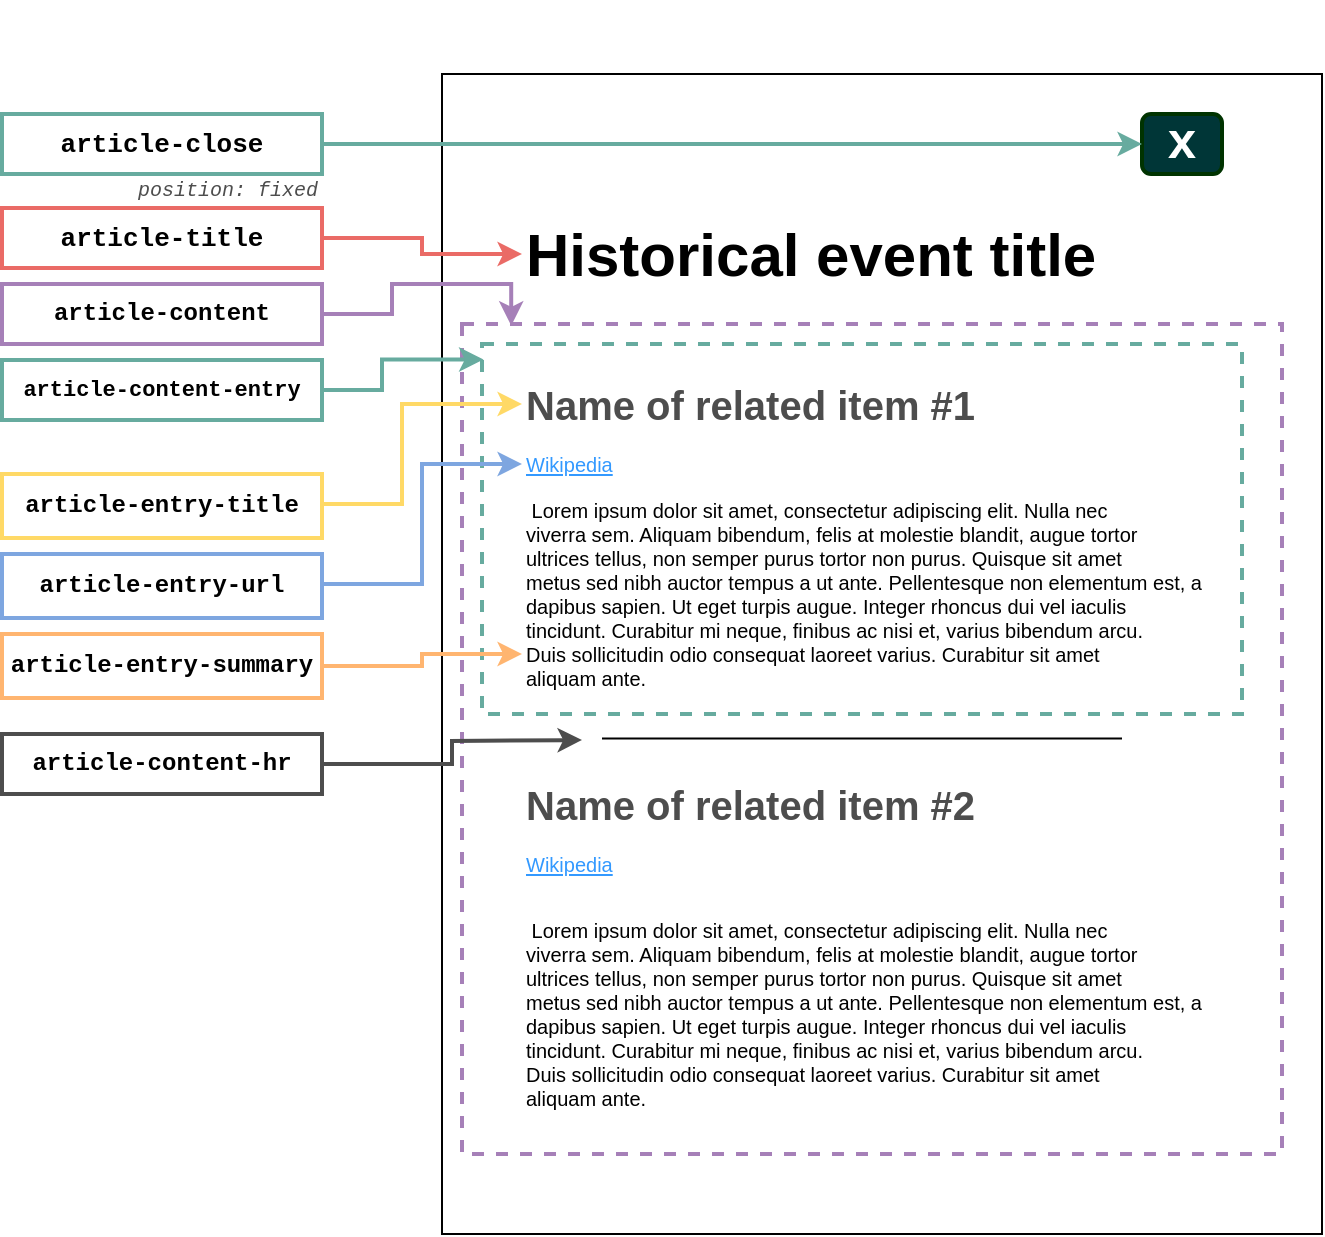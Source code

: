 <mxfile version="20.7.4" type="device"><diagram id="cx5IsyrEgTd8NbVr_563" name="Page-1"><mxGraphModel dx="819" dy="518" grid="1" gridSize="10" guides="1" tooltips="1" connect="1" arrows="1" fold="1" page="0" pageScale="1" pageWidth="1169" pageHeight="827" math="0" shadow="0"><root><mxCell id="0"/><mxCell id="1" parent="0"/><mxCell id="9VB_Rrtq9puaM1ut9iq1-1" value="" style="rounded=0;whiteSpace=wrap;html=1;strokeColor=default;fontSize=10;fontColor=#003637;fillColor=#FFFFFF;movable=1;resizable=1;rotatable=1;deletable=1;editable=1;connectable=1;" parent="1" vertex="1"><mxGeometry x="350" y="70" width="440" height="580" as="geometry"/></mxCell><mxCell id="3uGTTN6yQyKokTEQQuwo-12" value="" style="rounded=0;whiteSpace=wrap;html=1;fontSize=11;fontColor=#4D4D4D;fillColor=none;dashed=1;strokeColor=#A680B8;strokeWidth=2;" parent="1" vertex="1"><mxGeometry x="360" y="195" width="410" height="415" as="geometry"/></mxCell><mxCell id="r-pO9bo20OL7SsjBptM9-2" value="" style="rounded=0;whiteSpace=wrap;html=1;fontSize=11;fontColor=#4D4D4D;fillColor=none;dashed=1;strokeColor=#67AB9F;strokeWidth=2;" vertex="1" parent="1"><mxGeometry x="370" y="205" width="380" height="185" as="geometry"/></mxCell><mxCell id="9VB_Rrtq9puaM1ut9iq1-2" value="&lt;b&gt;&lt;font color=&quot;#000000&quot; style=&quot;font-size: 30px;&quot;&gt;Historical event title&lt;/font&gt;&lt;/b&gt;" style="text;html=1;strokeColor=none;fillColor=none;align=left;verticalAlign=middle;whiteSpace=wrap;rounded=0;fontSize=10;fontColor=#003637;" parent="1" vertex="1"><mxGeometry x="390" y="130" width="360" height="60" as="geometry"/></mxCell><mxCell id="9VB_Rrtq9puaM1ut9iq1-4" value="&lt;p&gt;&lt;/p&gt;&lt;div style=&quot;text-align: justify;&quot;&gt;&lt;span style=&quot;background-color: initial;&quot;&gt;&amp;nbsp;Lorem ipsum dolor sit amet, consectetur adipiscing elit. Nulla nec&lt;/span&gt;&lt;/div&gt;&lt;div style=&quot;text-align: justify;&quot;&gt;&lt;span style=&quot;background-color: initial;&quot;&gt;viverra sem. Aliquam bibendum, felis at molestie blandit, augue tortor&lt;/span&gt;&lt;/div&gt;&lt;div style=&quot;text-align: justify;&quot;&gt;&lt;span style=&quot;background-color: initial;&quot;&gt;ultrices tellus, non semper purus tortor non purus. Quisque sit amet&lt;/span&gt;&lt;/div&gt;&lt;div style=&quot;text-align: justify;&quot;&gt;&lt;span style=&quot;background-color: initial;&quot;&gt;metus sed nibh auctor tempus a ut ante. Pellentesque non elementum est, a&lt;/span&gt;&lt;/div&gt;&lt;div style=&quot;text-align: justify;&quot;&gt;&lt;span style=&quot;background-color: initial;&quot;&gt;dapibus sapien. Ut eget turpis augue. Integer rhoncus dui vel iaculis&lt;/span&gt;&lt;/div&gt;&lt;div style=&quot;text-align: justify;&quot;&gt;&lt;span style=&quot;background-color: initial;&quot;&gt;tincidunt. Curabitur mi neque, finibus ac nisi et, varius bibendum arcu.&lt;/span&gt;&lt;/div&gt;&lt;div style=&quot;text-align: justify;&quot;&gt;&lt;span style=&quot;background-color: initial;&quot;&gt;Duis sollicitudin odio consequat laoreet varius. Curabitur sit amet&lt;/span&gt;&lt;/div&gt;&lt;div style=&quot;text-align: justify;&quot;&gt;&lt;span style=&quot;background-color: initial;&quot;&gt;aliquam ante.&lt;/span&gt;&lt;/div&gt;&lt;p&gt;&lt;/p&gt;" style="text;html=1;strokeColor=none;fillColor=none;align=left;verticalAlign=middle;whiteSpace=wrap;rounded=0;fontSize=10;fontColor=#000000;" parent="1" vertex="1"><mxGeometry x="390" y="270" width="340" height="120" as="geometry"/></mxCell><mxCell id="9VB_Rrtq9puaM1ut9iq1-6" style="edgeStyle=orthogonalEdgeStyle;rounded=0;orthogonalLoop=1;jettySize=auto;html=1;entryX=0;entryY=0.5;entryDx=0;entryDy=0;strokeColor=#EA6B66;fontSize=10;fontColor=#000000;strokeWidth=2;" parent="1" source="9VB_Rrtq9puaM1ut9iq1-5" target="9VB_Rrtq9puaM1ut9iq1-2" edge="1"><mxGeometry relative="1" as="geometry"/></mxCell><mxCell id="9VB_Rrtq9puaM1ut9iq1-5" value="&lt;b&gt;&lt;font style=&quot;font-size: 13px;&quot; face=&quot;Courier New&quot;&gt;article-title&lt;/font&gt;&lt;/b&gt;" style="rounded=0;whiteSpace=wrap;html=1;strokeColor=#EA6B66;fontSize=10;fontColor=#000000;fillColor=#FFFFFF;strokeWidth=2;align=center;" parent="1" vertex="1"><mxGeometry x="130" y="137" width="160" height="30" as="geometry"/></mxCell><mxCell id="9VB_Rrtq9puaM1ut9iq1-9" style="edgeStyle=orthogonalEdgeStyle;rounded=0;orthogonalLoop=1;jettySize=auto;html=1;entryX=0;entryY=0.5;entryDx=0;entryDy=0;strokeColor=#7EA6E0;strokeWidth=2;fontFamily=Courier New;fontSize=13;fontColor=#000000;" parent="1" source="9VB_Rrtq9puaM1ut9iq1-8" target="3uGTTN6yQyKokTEQQuwo-7" edge="1"><mxGeometry relative="1" as="geometry"><mxPoint x="390" y="275" as="targetPoint"/><Array as="points"><mxPoint x="340" y="325"/><mxPoint x="340" y="265"/></Array></mxGeometry></mxCell><mxCell id="9VB_Rrtq9puaM1ut9iq1-8" value="&lt;b&gt;&lt;font style=&quot;font-size: 12px;&quot; face=&quot;Courier New&quot;&gt;article-entry-url&lt;/font&gt;&lt;/b&gt;" style="rounded=0;whiteSpace=wrap;html=1;strokeColor=#7EA6E0;fontSize=10;fontColor=#000000;fillColor=#FFFFFF;strokeWidth=2;align=center;" parent="1" vertex="1"><mxGeometry x="130" y="310" width="160" height="32" as="geometry"/></mxCell><mxCell id="9VB_Rrtq9puaM1ut9iq1-11" style="edgeStyle=orthogonalEdgeStyle;rounded=0;orthogonalLoop=1;jettySize=auto;html=1;entryX=0;entryY=0.75;entryDx=0;entryDy=0;strokeColor=#FFB570;strokeWidth=2;fontFamily=Courier New;fontSize=13;fontColor=#000000;" parent="1" source="9VB_Rrtq9puaM1ut9iq1-10" target="9VB_Rrtq9puaM1ut9iq1-4" edge="1"><mxGeometry relative="1" as="geometry"/></mxCell><mxCell id="9VB_Rrtq9puaM1ut9iq1-10" value="&lt;b&gt;&lt;font style=&quot;font-size: 12px;&quot; face=&quot;Courier New&quot;&gt;article-entry-summary&lt;/font&gt;&lt;/b&gt;" style="rounded=0;whiteSpace=wrap;html=1;strokeColor=#FFB570;fontSize=10;fontColor=#000000;fillColor=#FFFFFF;strokeWidth=2;align=center;" parent="1" vertex="1"><mxGeometry x="130" y="350" width="160" height="32" as="geometry"/></mxCell><mxCell id="9VB_Rrtq9puaM1ut9iq1-23" value="&lt;p style=&quot;line-height: 140%;&quot;&gt;&lt;font size=&quot;1&quot; color=&quot;#ffffff&quot; style=&quot;&quot;&gt;&lt;b style=&quot;font-size: 25px;&quot;&gt;x&lt;/b&gt;&lt;/font&gt;&lt;/p&gt;" style="rounded=1;whiteSpace=wrap;html=1;strokeColor=#003300;strokeWidth=2;fontFamily=Courier New;fontSize=40;fontColor=#000000;fillColor=#003637;align=center;" parent="1" vertex="1"><mxGeometry x="700" y="90" width="40" height="30" as="geometry"/></mxCell><mxCell id="9VB_Rrtq9puaM1ut9iq1-26" style="edgeStyle=orthogonalEdgeStyle;rounded=0;orthogonalLoop=1;jettySize=auto;html=1;strokeColor=#67AB9F;strokeWidth=2;fontFamily=Courier New;fontSize=25;fontColor=#FFFFFF;" parent="1" source="9VB_Rrtq9puaM1ut9iq1-25" target="9VB_Rrtq9puaM1ut9iq1-23" edge="1"><mxGeometry relative="1" as="geometry"/></mxCell><mxCell id="9VB_Rrtq9puaM1ut9iq1-25" value="&lt;b&gt;&lt;font style=&quot;font-size: 13px;&quot; face=&quot;Courier New&quot;&gt;article-close&lt;/font&gt;&lt;/b&gt;" style="rounded=0;whiteSpace=wrap;html=1;strokeColor=#67AB9F;fontSize=10;fontColor=#000000;fillColor=#FFFFFF;strokeWidth=2;align=center;" parent="1" vertex="1"><mxGeometry x="130" y="90" width="160" height="30" as="geometry"/></mxCell><mxCell id="9VB_Rrtq9puaM1ut9iq1-27" value="&lt;p&gt;&lt;/p&gt;&lt;div style=&quot;text-align: justify;&quot;&gt;&lt;font color=&quot;#4d4d4d&quot; size=&quot;1&quot;&gt;&lt;span style=&quot;font-size: 20px;&quot;&gt;&lt;b style=&quot;&quot;&gt;Name of related item #1&lt;/b&gt;&lt;/span&gt;&lt;/font&gt;&lt;/div&gt;&lt;p&gt;&lt;/p&gt;" style="text;html=1;strokeColor=none;fillColor=none;align=left;verticalAlign=middle;whiteSpace=wrap;rounded=0;fontSize=10;fontColor=#000000;" parent="1" vertex="1"><mxGeometry x="390" y="220" width="340" height="30" as="geometry"/></mxCell><mxCell id="9VB_Rrtq9puaM1ut9iq1-29" style="edgeStyle=orthogonalEdgeStyle;rounded=0;orthogonalLoop=1;jettySize=auto;html=1;entryX=0;entryY=0.5;entryDx=0;entryDy=0;strokeColor=#FFD966;strokeWidth=2;fontFamily=Courier New;fontSize=25;fontColor=#3399FF;" parent="1" source="9VB_Rrtq9puaM1ut9iq1-28" target="9VB_Rrtq9puaM1ut9iq1-27" edge="1"><mxGeometry relative="1" as="geometry"><Array as="points"><mxPoint x="330" y="285"/><mxPoint x="330" y="235"/></Array></mxGeometry></mxCell><mxCell id="9VB_Rrtq9puaM1ut9iq1-28" value="&lt;b&gt;&lt;font style=&quot;font-size: 12px;&quot; face=&quot;Courier New&quot;&gt;article-entry-title&lt;/font&gt;&lt;/b&gt;" style="rounded=0;whiteSpace=wrap;html=1;strokeColor=#FFD966;fontSize=10;fontColor=#000000;fillColor=#FFFFFF;strokeWidth=2;align=center;" parent="1" vertex="1"><mxGeometry x="130" y="270" width="160" height="32" as="geometry"/></mxCell><mxCell id="9VB_Rrtq9puaM1ut9iq1-30" value="position: fixed" style="text;html=1;strokeColor=none;fillColor=none;align=right;verticalAlign=middle;whiteSpace=wrap;rounded=0;strokeWidth=2;fontFamily=Courier New;fontSize=10;fontColor=#4D4D4D;fontStyle=2" parent="1" vertex="1"><mxGeometry x="130" y="113" width="160" height="30" as="geometry"/></mxCell><mxCell id="3uGTTN6yQyKokTEQQuwo-7" value="&lt;p&gt;&lt;/p&gt;&lt;div style=&quot;text-align: justify;&quot;&gt;&lt;font size=&quot;1&quot; color=&quot;#3399ff&quot;&gt;&lt;u style=&quot;&quot;&gt;Wikipedia&lt;/u&gt;&lt;/font&gt;&lt;/div&gt;&lt;p&gt;&lt;/p&gt;" style="text;html=1;strokeColor=none;fillColor=none;align=left;verticalAlign=middle;whiteSpace=wrap;rounded=0;fontSize=10;fontColor=#000000;" parent="1" vertex="1"><mxGeometry x="390" y="250" width="340" height="30" as="geometry"/></mxCell><mxCell id="3uGTTN6yQyKokTEQQuwo-8" value="&lt;p&gt;&lt;/p&gt;&lt;div style=&quot;text-align: justify;&quot;&gt;&lt;span style=&quot;background-color: initial;&quot;&gt;&amp;nbsp;Lorem ipsum dolor sit amet, consectetur adipiscing elit. Nulla nec&lt;/span&gt;&lt;/div&gt;&lt;div style=&quot;text-align: justify;&quot;&gt;&lt;span style=&quot;background-color: initial;&quot;&gt;viverra sem. Aliquam bibendum, felis at molestie blandit, augue tortor&lt;/span&gt;&lt;/div&gt;&lt;div style=&quot;text-align: justify;&quot;&gt;&lt;span style=&quot;background-color: initial;&quot;&gt;ultrices tellus, non semper purus tortor non purus. Quisque sit amet&lt;/span&gt;&lt;/div&gt;&lt;div style=&quot;text-align: justify;&quot;&gt;&lt;span style=&quot;background-color: initial;&quot;&gt;metus sed nibh auctor tempus a ut ante. Pellentesque non elementum est, a&lt;/span&gt;&lt;/div&gt;&lt;div style=&quot;text-align: justify;&quot;&gt;&lt;span style=&quot;background-color: initial;&quot;&gt;dapibus sapien. Ut eget turpis augue. Integer rhoncus dui vel iaculis&lt;/span&gt;&lt;/div&gt;&lt;div style=&quot;text-align: justify;&quot;&gt;&lt;span style=&quot;background-color: initial;&quot;&gt;tincidunt. Curabitur mi neque, finibus ac nisi et, varius bibendum arcu.&lt;/span&gt;&lt;/div&gt;&lt;div style=&quot;text-align: justify;&quot;&gt;&lt;span style=&quot;background-color: initial;&quot;&gt;Duis sollicitudin odio consequat laoreet varius. Curabitur sit amet&lt;/span&gt;&lt;/div&gt;&lt;div style=&quot;text-align: justify;&quot;&gt;&lt;span style=&quot;background-color: initial;&quot;&gt;aliquam ante.&lt;/span&gt;&lt;/div&gt;&lt;p&gt;&lt;/p&gt;" style="text;html=1;strokeColor=none;fillColor=none;align=left;verticalAlign=middle;whiteSpace=wrap;rounded=0;fontSize=10;fontColor=#000000;" parent="1" vertex="1"><mxGeometry x="390" y="480" width="340" height="120" as="geometry"/></mxCell><mxCell id="3uGTTN6yQyKokTEQQuwo-9" value="&lt;p&gt;&lt;/p&gt;&lt;div style=&quot;text-align: justify;&quot;&gt;&lt;font color=&quot;#4d4d4d&quot; size=&quot;1&quot;&gt;&lt;span style=&quot;font-size: 20px;&quot;&gt;&lt;b style=&quot;&quot;&gt;Name of related item #2&lt;/b&gt;&lt;/span&gt;&lt;/font&gt;&lt;/div&gt;&lt;p&gt;&lt;/p&gt;" style="text;html=1;strokeColor=none;fillColor=none;align=left;verticalAlign=middle;whiteSpace=wrap;rounded=0;fontSize=10;fontColor=#000000;" parent="1" vertex="1"><mxGeometry x="390" y="420" width="340" height="30" as="geometry"/></mxCell><mxCell id="3uGTTN6yQyKokTEQQuwo-10" value="&lt;p&gt;&lt;/p&gt;&lt;div style=&quot;text-align: justify;&quot;&gt;&lt;font size=&quot;1&quot; color=&quot;#3399ff&quot;&gt;&lt;u style=&quot;&quot;&gt;Wikipedia&lt;/u&gt;&lt;/font&gt;&lt;/div&gt;&lt;p&gt;&lt;/p&gt;" style="text;html=1;strokeColor=none;fillColor=none;align=left;verticalAlign=middle;whiteSpace=wrap;rounded=0;fontSize=10;fontColor=#000000;" parent="1" vertex="1"><mxGeometry x="390" y="450" width="340" height="30" as="geometry"/></mxCell><mxCell id="3uGTTN6yQyKokTEQQuwo-11" value="" style="endArrow=none;html=1;rounded=0;fontSize=11;fontColor=#4D4D4D;" parent="1" edge="1"><mxGeometry width="50" height="50" relative="1" as="geometry"><mxPoint x="430" y="402.21" as="sourcePoint"/><mxPoint x="690" y="402.21" as="targetPoint"/></mxGeometry></mxCell><mxCell id="3uGTTN6yQyKokTEQQuwo-14" style="edgeStyle=orthogonalEdgeStyle;rounded=0;orthogonalLoop=1;jettySize=auto;html=1;entryX=0.06;entryY=0.002;entryDx=0;entryDy=0;entryPerimeter=0;fontSize=11;fontColor=#4D4D4D;strokeColor=#A680B8;strokeWidth=2;" parent="1" source="3uGTTN6yQyKokTEQQuwo-13" target="3uGTTN6yQyKokTEQQuwo-12" edge="1"><mxGeometry relative="1" as="geometry"/></mxCell><mxCell id="3uGTTN6yQyKokTEQQuwo-13" value="&lt;b&gt;&lt;font style=&quot;font-size: 12px;&quot; face=&quot;Courier New&quot;&gt;article-content&lt;/font&gt;&lt;/b&gt;" style="rounded=0;whiteSpace=wrap;html=1;strokeColor=#A680B8;fontSize=10;fontColor=#000000;fillColor=#FFFFFF;strokeWidth=2;align=center;" parent="1" vertex="1"><mxGeometry x="130" y="175" width="160" height="30" as="geometry"/></mxCell><mxCell id="3uGTTN6yQyKokTEQQuwo-17" style="edgeStyle=orthogonalEdgeStyle;rounded=0;orthogonalLoop=1;jettySize=auto;html=1;strokeColor=#4D4D4D;strokeWidth=2;fontSize=11;fontColor=#4D4D4D;" parent="1" source="3uGTTN6yQyKokTEQQuwo-15" edge="1"><mxGeometry relative="1" as="geometry"><mxPoint x="420" y="403" as="targetPoint"/></mxGeometry></mxCell><mxCell id="3uGTTN6yQyKokTEQQuwo-15" value="&lt;b&gt;&lt;font style=&quot;font-size: 12px;&quot; face=&quot;Courier New&quot;&gt;article-content-hr&lt;/font&gt;&lt;/b&gt;" style="rounded=0;whiteSpace=wrap;html=1;strokeColor=#4D4D4D;fontSize=10;fontColor=#000000;fillColor=#FFFFFF;strokeWidth=2;align=center;" parent="1" vertex="1"><mxGeometry x="130" y="400" width="160" height="30" as="geometry"/></mxCell><mxCell id="r-pO9bo20OL7SsjBptM9-5" style="edgeStyle=orthogonalEdgeStyle;rounded=0;orthogonalLoop=1;jettySize=auto;html=1;entryX=0.002;entryY=0.042;entryDx=0;entryDy=0;entryPerimeter=0;strokeColor=#67AB9F;strokeWidth=2;" edge="1" parent="1" source="r-pO9bo20OL7SsjBptM9-3" target="r-pO9bo20OL7SsjBptM9-2"><mxGeometry relative="1" as="geometry"><Array as="points"><mxPoint x="320" y="228"/><mxPoint x="320" y="212"/></Array></mxGeometry></mxCell><mxCell id="r-pO9bo20OL7SsjBptM9-3" value="&lt;b&gt;&lt;font style=&quot;font-size: 11px;&quot; face=&quot;Courier New&quot;&gt;article-content-entry&lt;/font&gt;&lt;/b&gt;" style="rounded=0;whiteSpace=wrap;html=1;strokeColor=#67AB9F;fontSize=10;fontColor=#000000;fillColor=#FFFFFF;strokeWidth=2;align=center;" vertex="1" parent="1"><mxGeometry x="130" y="213" width="160" height="30" as="geometry"/></mxCell></root></mxGraphModel></diagram></mxfile>
